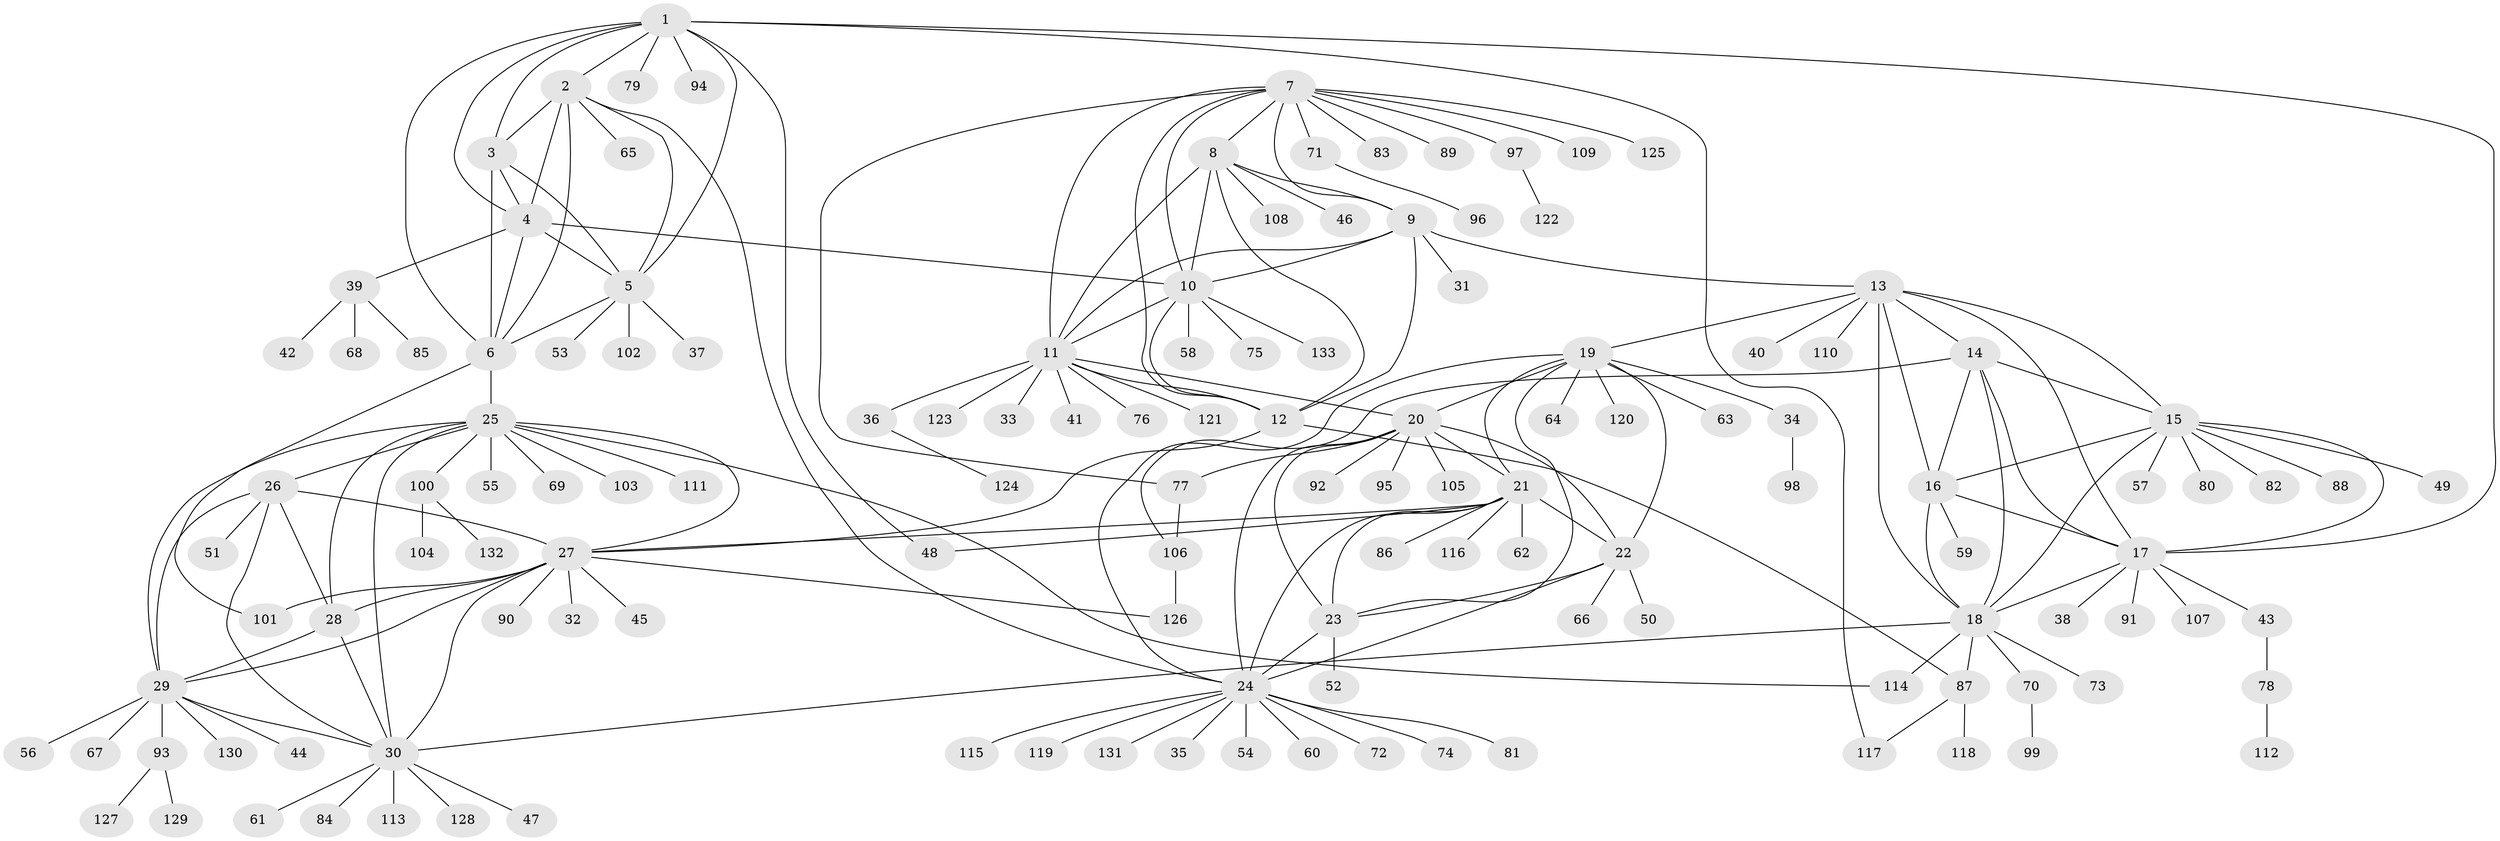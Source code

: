 // Generated by graph-tools (version 1.1) at 2025/11/02/27/25 16:11:37]
// undirected, 133 vertices, 196 edges
graph export_dot {
graph [start="1"]
  node [color=gray90,style=filled];
  1;
  2;
  3;
  4;
  5;
  6;
  7;
  8;
  9;
  10;
  11;
  12;
  13;
  14;
  15;
  16;
  17;
  18;
  19;
  20;
  21;
  22;
  23;
  24;
  25;
  26;
  27;
  28;
  29;
  30;
  31;
  32;
  33;
  34;
  35;
  36;
  37;
  38;
  39;
  40;
  41;
  42;
  43;
  44;
  45;
  46;
  47;
  48;
  49;
  50;
  51;
  52;
  53;
  54;
  55;
  56;
  57;
  58;
  59;
  60;
  61;
  62;
  63;
  64;
  65;
  66;
  67;
  68;
  69;
  70;
  71;
  72;
  73;
  74;
  75;
  76;
  77;
  78;
  79;
  80;
  81;
  82;
  83;
  84;
  85;
  86;
  87;
  88;
  89;
  90;
  91;
  92;
  93;
  94;
  95;
  96;
  97;
  98;
  99;
  100;
  101;
  102;
  103;
  104;
  105;
  106;
  107;
  108;
  109;
  110;
  111;
  112;
  113;
  114;
  115;
  116;
  117;
  118;
  119;
  120;
  121;
  122;
  123;
  124;
  125;
  126;
  127;
  128;
  129;
  130;
  131;
  132;
  133;
  1 -- 2;
  1 -- 3;
  1 -- 4;
  1 -- 5;
  1 -- 6;
  1 -- 17;
  1 -- 48;
  1 -- 79;
  1 -- 94;
  1 -- 117;
  2 -- 3;
  2 -- 4;
  2 -- 5;
  2 -- 6;
  2 -- 24;
  2 -- 65;
  3 -- 4;
  3 -- 5;
  3 -- 6;
  4 -- 5;
  4 -- 6;
  4 -- 10;
  4 -- 39;
  5 -- 6;
  5 -- 37;
  5 -- 53;
  5 -- 102;
  6 -- 25;
  6 -- 101;
  7 -- 8;
  7 -- 9;
  7 -- 10;
  7 -- 11;
  7 -- 12;
  7 -- 71;
  7 -- 77;
  7 -- 83;
  7 -- 89;
  7 -- 97;
  7 -- 109;
  7 -- 125;
  8 -- 9;
  8 -- 10;
  8 -- 11;
  8 -- 12;
  8 -- 46;
  8 -- 108;
  9 -- 10;
  9 -- 11;
  9 -- 12;
  9 -- 13;
  9 -- 31;
  10 -- 11;
  10 -- 12;
  10 -- 58;
  10 -- 75;
  10 -- 133;
  11 -- 12;
  11 -- 20;
  11 -- 33;
  11 -- 36;
  11 -- 41;
  11 -- 76;
  11 -- 121;
  11 -- 123;
  12 -- 27;
  12 -- 87;
  13 -- 14;
  13 -- 15;
  13 -- 16;
  13 -- 17;
  13 -- 18;
  13 -- 19;
  13 -- 40;
  13 -- 110;
  14 -- 15;
  14 -- 16;
  14 -- 17;
  14 -- 18;
  14 -- 106;
  15 -- 16;
  15 -- 17;
  15 -- 18;
  15 -- 49;
  15 -- 57;
  15 -- 80;
  15 -- 82;
  15 -- 88;
  16 -- 17;
  16 -- 18;
  16 -- 59;
  17 -- 18;
  17 -- 38;
  17 -- 43;
  17 -- 91;
  17 -- 107;
  18 -- 30;
  18 -- 70;
  18 -- 73;
  18 -- 87;
  18 -- 114;
  19 -- 20;
  19 -- 21;
  19 -- 22;
  19 -- 23;
  19 -- 24;
  19 -- 34;
  19 -- 63;
  19 -- 64;
  19 -- 120;
  20 -- 21;
  20 -- 22;
  20 -- 23;
  20 -- 24;
  20 -- 77;
  20 -- 92;
  20 -- 95;
  20 -- 105;
  21 -- 22;
  21 -- 23;
  21 -- 24;
  21 -- 27;
  21 -- 48;
  21 -- 62;
  21 -- 86;
  21 -- 116;
  22 -- 23;
  22 -- 24;
  22 -- 50;
  22 -- 66;
  23 -- 24;
  23 -- 52;
  24 -- 35;
  24 -- 54;
  24 -- 60;
  24 -- 72;
  24 -- 74;
  24 -- 81;
  24 -- 115;
  24 -- 119;
  24 -- 131;
  25 -- 26;
  25 -- 27;
  25 -- 28;
  25 -- 29;
  25 -- 30;
  25 -- 55;
  25 -- 69;
  25 -- 100;
  25 -- 103;
  25 -- 111;
  25 -- 114;
  26 -- 27;
  26 -- 28;
  26 -- 29;
  26 -- 30;
  26 -- 51;
  27 -- 28;
  27 -- 29;
  27 -- 30;
  27 -- 32;
  27 -- 45;
  27 -- 90;
  27 -- 101;
  27 -- 126;
  28 -- 29;
  28 -- 30;
  29 -- 30;
  29 -- 44;
  29 -- 56;
  29 -- 67;
  29 -- 93;
  29 -- 130;
  30 -- 47;
  30 -- 61;
  30 -- 84;
  30 -- 113;
  30 -- 128;
  34 -- 98;
  36 -- 124;
  39 -- 42;
  39 -- 68;
  39 -- 85;
  43 -- 78;
  70 -- 99;
  71 -- 96;
  77 -- 106;
  78 -- 112;
  87 -- 117;
  87 -- 118;
  93 -- 127;
  93 -- 129;
  97 -- 122;
  100 -- 104;
  100 -- 132;
  106 -- 126;
}

